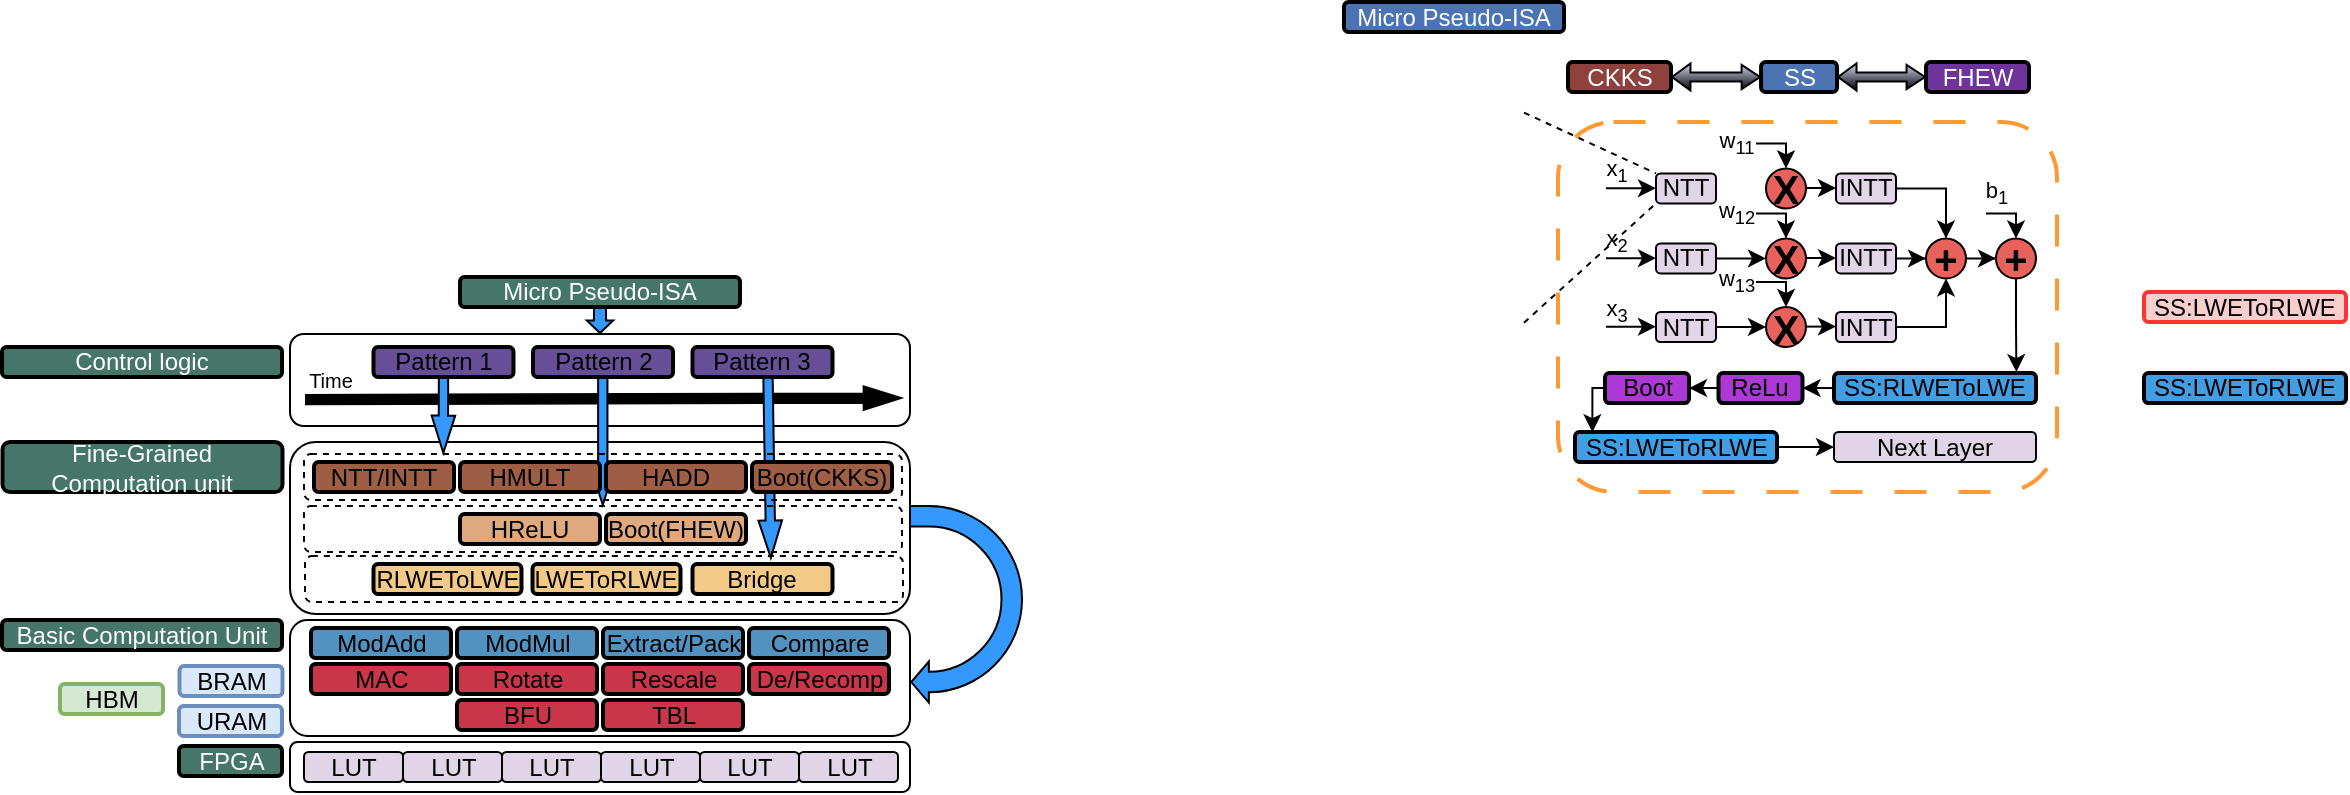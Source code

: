 <mxfile version="28.2.8">
  <diagram name="Page-1" id="e-edRmAfp7X0wRNvHGIo">
    <mxGraphModel dx="883" dy="365" grid="0" gridSize="10" guides="1" tooltips="1" connect="1" arrows="1" fold="1" page="1" pageScale="1" pageWidth="1654" pageHeight="1169" math="0" shadow="0" adaptiveColors="auto">
      <root>
        <mxCell id="0" />
        <mxCell id="1" parent="0" />
        <mxCell id="qf1BcLg8_Bt7gjTazsa1-39" value="" style="rounded=1;whiteSpace=wrap;html=1;fillColor=none;" vertex="1" parent="1">
          <mxGeometry x="300" y="340" width="310" height="86" as="geometry" />
        </mxCell>
        <mxCell id="5QmCrW0ShnwESwGAr1rM-1" value="" style="rounded=1;whiteSpace=wrap;html=1;dashed=1;dashPattern=8 8;strokeWidth=2;strokeColor=#FF9933;" parent="1" vertex="1">
          <mxGeometry x="934" y="180" width="249.5" height="185" as="geometry" />
        </mxCell>
        <mxCell id="5QmCrW0ShnwESwGAr1rM-2" value="NTT" style="rounded=1;whiteSpace=wrap;html=1;fillColor=#e0d5e7;" parent="1" vertex="1">
          <mxGeometry x="983" y="205.73" width="30" height="15" as="geometry" />
        </mxCell>
        <mxCell id="5QmCrW0ShnwESwGAr1rM-3" style="edgeStyle=orthogonalEdgeStyle;rounded=0;orthogonalLoop=1;jettySize=auto;html=1;entryX=0.5;entryY=0;entryDx=0;entryDy=0;" parent="1" source="5QmCrW0ShnwESwGAr1rM-4" target="5QmCrW0ShnwESwGAr1rM-26" edge="1">
          <mxGeometry relative="1" as="geometry" />
        </mxCell>
        <mxCell id="5QmCrW0ShnwESwGAr1rM-4" value="INTT" style="rounded=1;whiteSpace=wrap;html=1;fillColor=#e1d5e7;" parent="1" vertex="1">
          <mxGeometry x="1073" y="205.73" width="30" height="15" as="geometry" />
        </mxCell>
        <mxCell id="5QmCrW0ShnwESwGAr1rM-5" value="&lt;b style=&quot;font-size: 20px;&quot;&gt;&lt;font style=&quot;font-size: 20px;&quot;&gt;X&lt;/font&gt;&lt;/b&gt;" style="ellipse;whiteSpace=wrap;html=1;aspect=fixed;gradientColor=none;strokeWidth=1;fontSize=20;fillColor=#E8615D;" parent="1" vertex="1">
          <mxGeometry x="1038" y="203.23" width="20" height="20" as="geometry" />
        </mxCell>
        <mxCell id="5QmCrW0ShnwESwGAr1rM-6" style="edgeStyle=orthogonalEdgeStyle;rounded=0;orthogonalLoop=1;jettySize=auto;html=1;entryX=0.5;entryY=0;entryDx=0;entryDy=0;" parent="1" target="5QmCrW0ShnwESwGAr1rM-5" edge="1">
          <mxGeometry relative="1" as="geometry">
            <mxPoint x="1044" y="190.73" as="targetPoint" />
            <mxPoint x="1033" y="190.73" as="sourcePoint" />
          </mxGeometry>
        </mxCell>
        <mxCell id="5QmCrW0ShnwESwGAr1rM-7" value="w&lt;sub&gt;11&lt;/sub&gt;" style="edgeLabel;html=1;align=center;verticalAlign=middle;resizable=0;points=[];labelBackgroundColor=none;" parent="5QmCrW0ShnwESwGAr1rM-6" vertex="1" connectable="0">
          <mxGeometry x="-0.554" y="1" relative="1" as="geometry">
            <mxPoint x="-16" y="1" as="offset" />
          </mxGeometry>
        </mxCell>
        <mxCell id="5QmCrW0ShnwESwGAr1rM-8" value="" style="edgeStyle=orthogonalEdgeStyle;rounded=0;orthogonalLoop=1;jettySize=auto;html=1;entryX=0;entryY=0.5;entryDx=0;entryDy=0;" parent="1" target="5QmCrW0ShnwESwGAr1rM-4" edge="1">
          <mxGeometry relative="1" as="geometry">
            <mxPoint x="1058" y="213.03" as="sourcePoint" />
            <mxPoint x="1083" y="213.03" as="targetPoint" />
          </mxGeometry>
        </mxCell>
        <mxCell id="5QmCrW0ShnwESwGAr1rM-9" value="NTT" style="rounded=1;whiteSpace=wrap;html=1;fillColor=#e1d5e7;" parent="1" vertex="1">
          <mxGeometry x="983" y="240.73" width="30" height="15" as="geometry" />
        </mxCell>
        <mxCell id="5QmCrW0ShnwESwGAr1rM-10" value="&lt;b style=&quot;font-size: 20px;&quot;&gt;&lt;font style=&quot;font-size: 20px;&quot;&gt;X&lt;/font&gt;&lt;/b&gt;" style="ellipse;whiteSpace=wrap;html=1;aspect=fixed;gradientColor=none;strokeWidth=1;fontSize=20;fillColor=#E8615D;" parent="1" vertex="1">
          <mxGeometry x="1038" y="238.23" width="20" height="20" as="geometry" />
        </mxCell>
        <mxCell id="5QmCrW0ShnwESwGAr1rM-11" style="edgeStyle=orthogonalEdgeStyle;rounded=0;orthogonalLoop=1;jettySize=auto;html=1;entryX=0.5;entryY=0;entryDx=0;entryDy=0;" parent="1" target="5QmCrW0ShnwESwGAr1rM-10" edge="1">
          <mxGeometry relative="1" as="geometry">
            <mxPoint x="1044" y="225.73" as="targetPoint" />
            <mxPoint x="1033" y="225.73" as="sourcePoint" />
          </mxGeometry>
        </mxCell>
        <mxCell id="5QmCrW0ShnwESwGAr1rM-12" value="w&lt;sub&gt;12&lt;/sub&gt;" style="edgeLabel;html=1;align=center;verticalAlign=middle;resizable=0;points=[];labelBackgroundColor=none;" parent="5QmCrW0ShnwESwGAr1rM-11" vertex="1" connectable="0">
          <mxGeometry x="-0.554" y="1" relative="1" as="geometry">
            <mxPoint x="-16" y="1" as="offset" />
          </mxGeometry>
        </mxCell>
        <mxCell id="5QmCrW0ShnwESwGAr1rM-13" value="" style="edgeStyle=orthogonalEdgeStyle;rounded=0;orthogonalLoop=1;jettySize=auto;html=1;" parent="1" source="5QmCrW0ShnwESwGAr1rM-9" target="5QmCrW0ShnwESwGAr1rM-10" edge="1">
          <mxGeometry relative="1" as="geometry" />
        </mxCell>
        <mxCell id="5QmCrW0ShnwESwGAr1rM-14" value="" style="edgeStyle=orthogonalEdgeStyle;rounded=0;orthogonalLoop=1;jettySize=auto;html=1;entryX=0;entryY=0.5;entryDx=0;entryDy=0;" parent="1" target="5QmCrW0ShnwESwGAr1rM-22" edge="1">
          <mxGeometry relative="1" as="geometry">
            <mxPoint x="1058" y="248.03" as="sourcePoint" />
            <mxPoint x="1083" y="248.03" as="targetPoint" />
          </mxGeometry>
        </mxCell>
        <mxCell id="5QmCrW0ShnwESwGAr1rM-15" value="NTT" style="rounded=1;whiteSpace=wrap;html=1;fillColor=#e1d5e7;" parent="1" vertex="1">
          <mxGeometry x="983" y="275" width="30" height="15" as="geometry" />
        </mxCell>
        <mxCell id="5QmCrW0ShnwESwGAr1rM-16" value="&lt;b style=&quot;font-size: 20px;&quot;&gt;&lt;font style=&quot;font-size: 20px;&quot;&gt;X&lt;/font&gt;&lt;/b&gt;" style="ellipse;whiteSpace=wrap;html=1;aspect=fixed;gradientColor=none;strokeWidth=1;fontSize=20;fillColor=#E8615D;" parent="1" vertex="1">
          <mxGeometry x="1038" y="272.5" width="20" height="20" as="geometry" />
        </mxCell>
        <mxCell id="5QmCrW0ShnwESwGAr1rM-17" style="edgeStyle=orthogonalEdgeStyle;rounded=0;orthogonalLoop=1;jettySize=auto;html=1;entryX=0.5;entryY=0;entryDx=0;entryDy=0;" parent="1" edge="1">
          <mxGeometry relative="1" as="geometry">
            <mxPoint x="1048" y="272.5" as="targetPoint" />
            <mxPoint x="1033" y="260" as="sourcePoint" />
          </mxGeometry>
        </mxCell>
        <mxCell id="5QmCrW0ShnwESwGAr1rM-18" value="w&lt;sub&gt;13&lt;/sub&gt;" style="edgeLabel;html=1;align=center;verticalAlign=middle;resizable=0;points=[];labelBackgroundColor=none;" parent="5QmCrW0ShnwESwGAr1rM-17" vertex="1" connectable="0">
          <mxGeometry x="-0.554" y="1" relative="1" as="geometry">
            <mxPoint x="-16" y="1" as="offset" />
          </mxGeometry>
        </mxCell>
        <mxCell id="5QmCrW0ShnwESwGAr1rM-19" value="" style="edgeStyle=orthogonalEdgeStyle;rounded=0;orthogonalLoop=1;jettySize=auto;html=1;" parent="1" source="5QmCrW0ShnwESwGAr1rM-15" edge="1">
          <mxGeometry relative="1" as="geometry">
            <mxPoint x="1038.0" y="282.544" as="targetPoint" />
          </mxGeometry>
        </mxCell>
        <mxCell id="5QmCrW0ShnwESwGAr1rM-20" value="" style="edgeStyle=orthogonalEdgeStyle;rounded=0;orthogonalLoop=1;jettySize=auto;html=1;entryX=0;entryY=0.5;entryDx=0;entryDy=0;" parent="1" target="5QmCrW0ShnwESwGAr1rM-24" edge="1">
          <mxGeometry relative="1" as="geometry">
            <mxPoint x="1058" y="282.3" as="sourcePoint" />
            <mxPoint x="1083" y="282.3" as="targetPoint" />
          </mxGeometry>
        </mxCell>
        <mxCell id="5QmCrW0ShnwESwGAr1rM-21" style="edgeStyle=orthogonalEdgeStyle;rounded=0;orthogonalLoop=1;jettySize=auto;html=1;entryX=0;entryY=0.5;entryDx=0;entryDy=0;" parent="1" source="5QmCrW0ShnwESwGAr1rM-22" target="5QmCrW0ShnwESwGAr1rM-26" edge="1">
          <mxGeometry relative="1" as="geometry" />
        </mxCell>
        <mxCell id="5QmCrW0ShnwESwGAr1rM-22" value="INTT" style="rounded=1;whiteSpace=wrap;html=1;fillColor=#e1d5e7;" parent="1" vertex="1">
          <mxGeometry x="1073" y="240.73" width="30" height="15" as="geometry" />
        </mxCell>
        <mxCell id="5QmCrW0ShnwESwGAr1rM-23" style="edgeStyle=orthogonalEdgeStyle;rounded=0;orthogonalLoop=1;jettySize=auto;html=1;entryX=0.5;entryY=1;entryDx=0;entryDy=0;" parent="1" source="5QmCrW0ShnwESwGAr1rM-24" target="5QmCrW0ShnwESwGAr1rM-26" edge="1">
          <mxGeometry relative="1" as="geometry" />
        </mxCell>
        <mxCell id="5QmCrW0ShnwESwGAr1rM-24" value="INTT" style="rounded=1;whiteSpace=wrap;html=1;fillColor=#e1d5e7;" parent="1" vertex="1">
          <mxGeometry x="1073" y="275" width="30" height="15" as="geometry" />
        </mxCell>
        <mxCell id="5QmCrW0ShnwESwGAr1rM-25" style="edgeStyle=orthogonalEdgeStyle;rounded=0;orthogonalLoop=1;jettySize=auto;html=1;entryX=0;entryY=0.5;entryDx=0;entryDy=0;" parent="1" source="5QmCrW0ShnwESwGAr1rM-26" target="5QmCrW0ShnwESwGAr1rM-28" edge="1">
          <mxGeometry relative="1" as="geometry" />
        </mxCell>
        <mxCell id="5QmCrW0ShnwESwGAr1rM-26" value="&lt;b style=&quot;font-size: 20px;&quot;&gt;&lt;font style=&quot;font-size: 20px;&quot;&gt;+&lt;/font&gt;&lt;/b&gt;" style="ellipse;whiteSpace=wrap;html=1;aspect=fixed;gradientColor=none;strokeWidth=1;fontSize=20;fillColor=#E8615D;" parent="1" vertex="1">
          <mxGeometry x="1118" y="238.23" width="20" height="20" as="geometry" />
        </mxCell>
        <mxCell id="5QmCrW0ShnwESwGAr1rM-27" style="edgeStyle=orthogonalEdgeStyle;rounded=0;orthogonalLoop=1;jettySize=auto;html=1;entryX=0.903;entryY=-0.033;entryDx=0;entryDy=0;entryPerimeter=0;" parent="1" source="5QmCrW0ShnwESwGAr1rM-28" target="5QmCrW0ShnwESwGAr1rM-35" edge="1">
          <mxGeometry relative="1" as="geometry" />
        </mxCell>
        <mxCell id="5QmCrW0ShnwESwGAr1rM-28" value="&lt;b style=&quot;font-size: 20px;&quot;&gt;&lt;font style=&quot;font-size: 20px;&quot;&gt;+&lt;/font&gt;&lt;/b&gt;" style="ellipse;whiteSpace=wrap;html=1;aspect=fixed;gradientColor=none;strokeWidth=1;fontSize=20;fillColor=#E8615D;" parent="1" vertex="1">
          <mxGeometry x="1153" y="238.23" width="20" height="20" as="geometry" />
        </mxCell>
        <mxCell id="5QmCrW0ShnwESwGAr1rM-29" style="edgeStyle=orthogonalEdgeStyle;rounded=0;orthogonalLoop=1;jettySize=auto;html=1;entryX=0.5;entryY=0;entryDx=0;entryDy=0;" parent="1" target="5QmCrW0ShnwESwGAr1rM-28" edge="1">
          <mxGeometry relative="1" as="geometry">
            <mxPoint x="1163" y="238.73" as="targetPoint" />
            <mxPoint x="1148" y="225.73" as="sourcePoint" />
          </mxGeometry>
        </mxCell>
        <mxCell id="5QmCrW0ShnwESwGAr1rM-30" value="b&lt;sub&gt;1&lt;/sub&gt;" style="edgeLabel;html=1;align=center;verticalAlign=middle;resizable=0;points=[];labelBackgroundColor=none;" parent="5QmCrW0ShnwESwGAr1rM-29" vertex="1" connectable="0">
          <mxGeometry x="-0.554" y="1" relative="1" as="geometry">
            <mxPoint x="-1" y="-9" as="offset" />
          </mxGeometry>
        </mxCell>
        <mxCell id="5QmCrW0ShnwESwGAr1rM-31" style="edgeStyle=orthogonalEdgeStyle;rounded=0;orthogonalLoop=1;jettySize=auto;html=1;exitX=0;exitY=0.5;exitDx=0;exitDy=0;entryX=1;entryY=0.5;entryDx=0;entryDy=0;" parent="1" source="5QmCrW0ShnwESwGAr1rM-32" target="5QmCrW0ShnwESwGAr1rM-33" edge="1">
          <mxGeometry relative="1" as="geometry" />
        </mxCell>
        <mxCell id="5QmCrW0ShnwESwGAr1rM-32" value="ReLu" style="rounded=1;whiteSpace=wrap;html=1;strokeWidth=2;fillColor=#AC38D6;" parent="1" vertex="1">
          <mxGeometry x="1014.25" y="305.52" width="42" height="15" as="geometry" />
        </mxCell>
        <mxCell id="5QmCrW0ShnwESwGAr1rM-33" value="Boot" style="rounded=1;whiteSpace=wrap;html=1;strokeWidth=2;fillColor=#AC38D6;" parent="1" vertex="1">
          <mxGeometry x="957.5" y="305.52" width="42" height="15" as="geometry" />
        </mxCell>
        <mxCell id="5QmCrW0ShnwESwGAr1rM-34" style="edgeStyle=orthogonalEdgeStyle;rounded=0;orthogonalLoop=1;jettySize=auto;html=1;exitX=0;exitY=0.5;exitDx=0;exitDy=0;entryX=1;entryY=0.5;entryDx=0;entryDy=0;" parent="1" source="5QmCrW0ShnwESwGAr1rM-35" target="5QmCrW0ShnwESwGAr1rM-32" edge="1">
          <mxGeometry relative="1" as="geometry" />
        </mxCell>
        <mxCell id="5QmCrW0ShnwESwGAr1rM-35" value="SS:RLWEToLWE" style="rounded=1;whiteSpace=wrap;html=1;fillColor=#429DE3;strokeWidth=2;" parent="1" vertex="1">
          <mxGeometry x="1072" y="305.52" width="101" height="15" as="geometry" />
        </mxCell>
        <mxCell id="5QmCrW0ShnwESwGAr1rM-36" style="edgeStyle=orthogonalEdgeStyle;rounded=0;orthogonalLoop=1;jettySize=auto;html=1;entryX=0;entryY=0.5;entryDx=0;entryDy=0;" parent="1" source="5QmCrW0ShnwESwGAr1rM-37" target="5QmCrW0ShnwESwGAr1rM-45" edge="1">
          <mxGeometry relative="1" as="geometry" />
        </mxCell>
        <mxCell id="5QmCrW0ShnwESwGAr1rM-37" value="SS:LWEToRLWE" style="rounded=1;whiteSpace=wrap;html=1;fillColor=#429DE3;strokeWidth=2;" parent="1" vertex="1">
          <mxGeometry x="942.5" y="335" width="101" height="15" as="geometry" />
        </mxCell>
        <mxCell id="5QmCrW0ShnwESwGAr1rM-38" style="edgeStyle=orthogonalEdgeStyle;rounded=0;orthogonalLoop=1;jettySize=auto;html=1;exitX=0;exitY=0.5;exitDx=0;exitDy=0;entryX=0.086;entryY=0.006;entryDx=0;entryDy=0;entryPerimeter=0;" parent="1" source="5QmCrW0ShnwESwGAr1rM-33" target="5QmCrW0ShnwESwGAr1rM-37" edge="1">
          <mxGeometry relative="1" as="geometry" />
        </mxCell>
        <mxCell id="5QmCrW0ShnwESwGAr1rM-39" value="" style="edgeStyle=orthogonalEdgeStyle;rounded=0;orthogonalLoop=1;jettySize=auto;html=1;" parent="1" edge="1">
          <mxGeometry relative="1" as="geometry">
            <mxPoint x="958" y="213.07" as="sourcePoint" />
            <mxPoint x="983" y="213.07" as="targetPoint" />
          </mxGeometry>
        </mxCell>
        <mxCell id="5QmCrW0ShnwESwGAr1rM-40" value="x&lt;sub&gt;1&lt;/sub&gt;" style="edgeLabel;html=1;align=center;verticalAlign=middle;resizable=0;points=[];labelBackgroundColor=none;" parent="5QmCrW0ShnwESwGAr1rM-39" vertex="1" connectable="0">
          <mxGeometry x="-0.636" relative="1" as="geometry">
            <mxPoint y="-8" as="offset" />
          </mxGeometry>
        </mxCell>
        <mxCell id="5QmCrW0ShnwESwGAr1rM-41" value="" style="edgeStyle=orthogonalEdgeStyle;rounded=0;orthogonalLoop=1;jettySize=auto;html=1;" parent="1" edge="1">
          <mxGeometry relative="1" as="geometry">
            <mxPoint x="958" y="248.07" as="sourcePoint" />
            <mxPoint x="983" y="248.07" as="targetPoint" />
          </mxGeometry>
        </mxCell>
        <mxCell id="5QmCrW0ShnwESwGAr1rM-42" value="x&lt;sub&gt;2&lt;/sub&gt;" style="edgeLabel;html=1;align=center;verticalAlign=middle;resizable=0;points=[];labelBackgroundColor=none;" parent="5QmCrW0ShnwESwGAr1rM-41" vertex="1" connectable="0">
          <mxGeometry x="-0.636" relative="1" as="geometry">
            <mxPoint y="-8" as="offset" />
          </mxGeometry>
        </mxCell>
        <mxCell id="5QmCrW0ShnwESwGAr1rM-43" value="" style="edgeStyle=orthogonalEdgeStyle;rounded=0;orthogonalLoop=1;jettySize=auto;html=1;" parent="1" edge="1">
          <mxGeometry relative="1" as="geometry">
            <mxPoint x="958" y="282.34" as="sourcePoint" />
            <mxPoint x="983" y="282.34" as="targetPoint" />
          </mxGeometry>
        </mxCell>
        <mxCell id="5QmCrW0ShnwESwGAr1rM-44" value="x&lt;sub&gt;3&lt;/sub&gt;" style="edgeLabel;html=1;align=center;verticalAlign=middle;resizable=0;points=[];labelBackgroundColor=none;" parent="5QmCrW0ShnwESwGAr1rM-43" vertex="1" connectable="0">
          <mxGeometry x="-0.636" relative="1" as="geometry">
            <mxPoint y="-8" as="offset" />
          </mxGeometry>
        </mxCell>
        <mxCell id="5QmCrW0ShnwESwGAr1rM-45" value="Next Layer" style="rounded=1;whiteSpace=wrap;html=1;fillColor=#e0d5e7;" parent="1" vertex="1">
          <mxGeometry x="1072" y="335" width="101" height="15" as="geometry" />
        </mxCell>
        <mxCell id="5QmCrW0ShnwESwGAr1rM-46" value="CKKS" style="rounded=1;whiteSpace=wrap;html=1;strokeColor=default;fillColor=#8e413d;fontStyle=0;strokeWidth=2;fontColor=#FFFFFF;" parent="1" vertex="1">
          <mxGeometry x="939" y="150" width="51.5" height="15" as="geometry" />
        </mxCell>
        <mxCell id="5QmCrW0ShnwESwGAr1rM-47" value="SS" style="rounded=1;whiteSpace=wrap;html=1;fontStyle=0;strokeWidth=2;strokeColor=default;fillColor=#4c73b2;fontColor=#FFFFFF;" parent="1" vertex="1">
          <mxGeometry x="1035.53" y="150" width="38" height="15" as="geometry" />
        </mxCell>
        <mxCell id="5QmCrW0ShnwESwGAr1rM-48" value="FHEW" style="rounded=1;whiteSpace=wrap;html=1;fontStyle=0;strokeWidth=2;strokeColor=default;fillColor=#6e349c;fontColor=#FFFFFF;" parent="1" vertex="1">
          <mxGeometry x="1118" y="150" width="51.5" height="15" as="geometry" />
        </mxCell>
        <mxCell id="5QmCrW0ShnwESwGAr1rM-49" value="" style="shape=flexArrow;endArrow=classic;startArrow=classic;html=1;rounded=0;width=4.615;startSize=2.742;startWidth=7.988;endWidth=6.553;endSize=2.742;exitX=1;exitY=0.5;exitDx=0;exitDy=0;entryX=0;entryY=0.5;entryDx=0;entryDy=0;fontColor=#FFFFFF;fillColor=#d5daf3;gradientColor=default;" parent="1" source="5QmCrW0ShnwESwGAr1rM-46" target="5QmCrW0ShnwESwGAr1rM-47" edge="1">
          <mxGeometry width="100" height="100" relative="1" as="geometry">
            <mxPoint x="945.5" y="195" as="sourcePoint" />
            <mxPoint x="1163.5" y="195" as="targetPoint" />
          </mxGeometry>
        </mxCell>
        <mxCell id="5QmCrW0ShnwESwGAr1rM-50" value="" style="shape=flexArrow;endArrow=classic;startArrow=classic;html=1;rounded=0;width=4.615;startSize=2.742;startWidth=7.988;endWidth=6.553;endSize=2.742;exitX=1;exitY=0.5;exitDx=0;exitDy=0;entryX=0;entryY=0.5;entryDx=0;entryDy=0;fontColor=#FFFFFF;fillColor=#d5daf3;gradientColor=default;" parent="1" source="5QmCrW0ShnwESwGAr1rM-47" target="5QmCrW0ShnwESwGAr1rM-48" edge="1">
          <mxGeometry width="100" height="100" relative="1" as="geometry">
            <mxPoint x="1086.05" y="145" as="sourcePoint" />
            <mxPoint x="1131.05" y="145" as="targetPoint" />
          </mxGeometry>
        </mxCell>
        <mxCell id="5QmCrW0ShnwESwGAr1rM-51" value="" style="endArrow=none;dashed=1;html=1;rounded=0;entryX=0;entryY=0;entryDx=0;entryDy=0;exitX=1;exitY=0;exitDx=0;exitDy=0;strokeWidth=1;" parent="1" target="5QmCrW0ShnwESwGAr1rM-2" edge="1">
          <mxGeometry width="50" height="50" relative="1" as="geometry">
            <mxPoint x="917" y="175.34" as="sourcePoint" />
            <mxPoint x="985" y="203.23" as="targetPoint" />
          </mxGeometry>
        </mxCell>
        <mxCell id="5QmCrW0ShnwESwGAr1rM-52" value="" style="endArrow=none;dashed=1;html=1;rounded=0;entryX=0;entryY=1;entryDx=0;entryDy=0;exitX=1;exitY=1;exitDx=0;exitDy=0;strokeWidth=1;" parent="1" target="5QmCrW0ShnwESwGAr1rM-2" edge="1">
          <mxGeometry width="50" height="50" relative="1" as="geometry">
            <mxPoint x="917" y="280.34" as="sourcePoint" />
            <mxPoint x="988" y="269.48" as="targetPoint" />
          </mxGeometry>
        </mxCell>
        <mxCell id="5QmCrW0ShnwESwGAr1rM-53" value="SS:LWEToRLWE" style="rounded=1;whiteSpace=wrap;html=1;fillColor=#429DE3;strokeWidth=2;" parent="1" vertex="1">
          <mxGeometry x="1227" y="305.52" width="101" height="15" as="geometry" />
        </mxCell>
        <mxCell id="5QmCrW0ShnwESwGAr1rM-54" value="LUT" style="rounded=1;whiteSpace=wrap;html=1;fillColor=#e0d5e7;" parent="1" vertex="1">
          <mxGeometry x="307" y="495" width="49.5" height="15" as="geometry" />
        </mxCell>
        <mxCell id="5QmCrW0ShnwESwGAr1rM-55" value="FPGA" style="rounded=1;whiteSpace=wrap;html=1;fontStyle=0;strokeWidth=2;strokeColor=default;fillColor=#46766A;fontColor=#FFFFFF;" parent="1" vertex="1">
          <mxGeometry x="244.5" y="492" width="51.5" height="15" as="geometry" />
        </mxCell>
        <mxCell id="5QmCrW0ShnwESwGAr1rM-56" value="Basic Computation Unit" style="rounded=1;whiteSpace=wrap;html=1;fontStyle=0;strokeWidth=2;strokeColor=default;fillColor=#46766A;fontColor=#FFFFFF;" parent="1" vertex="1">
          <mxGeometry x="156" y="429" width="140" height="15" as="geometry" />
        </mxCell>
        <mxCell id="5QmCrW0ShnwESwGAr1rM-57" value="Fine-Grained Computation unit" style="rounded=1;whiteSpace=wrap;html=1;fontStyle=0;strokeWidth=2;strokeColor=default;fillColor=#46766A;fontColor=#FFFFFF;" parent="1" vertex="1">
          <mxGeometry x="156.25" y="340" width="140" height="25" as="geometry" />
        </mxCell>
        <mxCell id="5QmCrW0ShnwESwGAr1rM-58" value="Control logic" style="rounded=1;whiteSpace=wrap;html=1;fontStyle=0;strokeWidth=2;strokeColor=default;fillColor=#46766A;fontColor=#FFFFFF;" parent="1" vertex="1">
          <mxGeometry x="156" y="292.5" width="140" height="15" as="geometry" />
        </mxCell>
        <mxCell id="5QmCrW0ShnwESwGAr1rM-59" value="Micro Pseudo-ISA" style="rounded=1;whiteSpace=wrap;html=1;fontStyle=0;strokeWidth=2;strokeColor=default;fillColor=#4c73b2;fontColor=#FFFFFF;" parent="1" vertex="1">
          <mxGeometry x="827" y="120" width="110" height="15" as="geometry" />
        </mxCell>
        <mxCell id="5QmCrW0ShnwESwGAr1rM-60" value="HBM&lt;span style=&quot;color: rgba(0, 0, 0, 0); font-family: monospace; font-size: 0px; text-align: start; text-wrap-mode: nowrap;&quot;&gt;%3CmxGraphModel%3E%3Croot%3E%3CmxCell%20id%3D%220%22%2F%3E%3CmxCell%20id%3D%221%22%20parent%3D%220%22%2F%3E%3CmxCell%20id%3D%222%22%20value%3D%22CKKS%22%20style%3D%22rounded%3D1%3BwhiteSpace%3Dwrap%3Bhtml%3D1%3BstrokeColor%3Ddefault%3BfillColor%3D%238e413d%3BfontStyle%3D0%3BstrokeWidth%3D2%3BfontColor%3D%23FFFFFF%3B%22%20vertex%3D%221%22%20parent%3D%221%22%3E%3CmxGeometry%20x%3D%22332%22%20y%3D%22200%22%20width%3D%2251.5%22%20height%3D%2215%22%20as%3D%22geometry%22%2F%3E%3C%2FmxCell%3E%3C%2Froot%3E%3C%2FmxGraphModel%3E&lt;/span&gt;" style="rounded=1;whiteSpace=wrap;html=1;strokeColor=#82b366;fillColor=#d5e8d4;fontStyle=0;strokeWidth=2;" parent="1" vertex="1">
          <mxGeometry x="185" y="461" width="51.5" height="15" as="geometry" />
        </mxCell>
        <mxCell id="5QmCrW0ShnwESwGAr1rM-61" value="BRAM" style="rounded=1;whiteSpace=wrap;html=1;strokeColor=#6c8ebf;fillColor=#dae8fc;fontStyle=0;strokeWidth=2;" parent="1" vertex="1">
          <mxGeometry x="244.75" y="452" width="51.5" height="15" as="geometry" />
        </mxCell>
        <mxCell id="5QmCrW0ShnwESwGAr1rM-62" value="URAM" style="rounded=1;whiteSpace=wrap;html=1;strokeColor=#6c8ebf;fillColor=#dae8fc;fontStyle=0;strokeWidth=2;" parent="1" vertex="1">
          <mxGeometry x="244.5" y="472" width="51.5" height="15" as="geometry" />
        </mxCell>
        <mxCell id="5QmCrW0ShnwESwGAr1rM-63" value="SS:LWEToRLWE" style="rounded=1;whiteSpace=wrap;html=1;fillColor=#f8cecc;strokeWidth=2;strokeColor=#FF3333;" parent="1" vertex="1">
          <mxGeometry x="1227" y="265" width="101" height="15" as="geometry" />
        </mxCell>
        <mxCell id="qf1BcLg8_Bt7gjTazsa1-1" value="" style="rounded=1;whiteSpace=wrap;html=1;fillColor=none;" vertex="1" parent="1">
          <mxGeometry x="300" y="490" width="310" height="25" as="geometry" />
        </mxCell>
        <mxCell id="qf1BcLg8_Bt7gjTazsa1-3" value="LUT" style="rounded=1;whiteSpace=wrap;html=1;fillColor=#e0d5e7;" vertex="1" parent="1">
          <mxGeometry x="356.5" y="495" width="49.5" height="15" as="geometry" />
        </mxCell>
        <mxCell id="qf1BcLg8_Bt7gjTazsa1-4" value="LUT" style="rounded=1;whiteSpace=wrap;html=1;fillColor=#e0d5e7;" vertex="1" parent="1">
          <mxGeometry x="406" y="495" width="49.5" height="15" as="geometry" />
        </mxCell>
        <mxCell id="qf1BcLg8_Bt7gjTazsa1-5" value="LUT" style="rounded=1;whiteSpace=wrap;html=1;fillColor=#e0d5e7;" vertex="1" parent="1">
          <mxGeometry x="455.5" y="495" width="49.5" height="15" as="geometry" />
        </mxCell>
        <mxCell id="qf1BcLg8_Bt7gjTazsa1-6" value="LUT" style="rounded=1;whiteSpace=wrap;html=1;fillColor=#e0d5e7;" vertex="1" parent="1">
          <mxGeometry x="505" y="495" width="49.5" height="15" as="geometry" />
        </mxCell>
        <mxCell id="qf1BcLg8_Bt7gjTazsa1-7" value="LUT" style="rounded=1;whiteSpace=wrap;html=1;fillColor=#e0d5e7;" vertex="1" parent="1">
          <mxGeometry x="554.5" y="495" width="49.5" height="15" as="geometry" />
        </mxCell>
        <mxCell id="qf1BcLg8_Bt7gjTazsa1-8" value="" style="rounded=1;whiteSpace=wrap;html=1;fillColor=none;" vertex="1" parent="1">
          <mxGeometry x="300" y="429" width="310" height="58" as="geometry" />
        </mxCell>
        <mxCell id="qf1BcLg8_Bt7gjTazsa1-10" value="ModAdd" style="rounded=1;whiteSpace=wrap;html=1;fillColor=#5292C0;strokeWidth=2;glass=0;shadow=0;" vertex="1" parent="1">
          <mxGeometry x="310.5" y="433" width="70" height="15" as="geometry" />
        </mxCell>
        <mxCell id="qf1BcLg8_Bt7gjTazsa1-11" value="ModMul" style="rounded=1;whiteSpace=wrap;html=1;fillColor=#5292C0;strokeWidth=2;glass=0;shadow=0;" vertex="1" parent="1">
          <mxGeometry x="383.5" y="433" width="70" height="15" as="geometry" />
        </mxCell>
        <mxCell id="qf1BcLg8_Bt7gjTazsa1-12" value="BFU" style="rounded=1;whiteSpace=wrap;html=1;fillColor=#C93649;strokeWidth=2;glass=0;shadow=0;" vertex="1" parent="1">
          <mxGeometry x="383.5" y="469" width="70" height="15" as="geometry" />
        </mxCell>
        <mxCell id="qf1BcLg8_Bt7gjTazsa1-13" value="De/Recomp" style="rounded=1;whiteSpace=wrap;html=1;fillColor=#C93649;strokeWidth=2;glass=0;shadow=0;" vertex="1" parent="1">
          <mxGeometry x="529.5" y="451" width="70" height="15" as="geometry" />
        </mxCell>
        <mxCell id="qf1BcLg8_Bt7gjTazsa1-14" value="MAC" style="rounded=1;whiteSpace=wrap;html=1;fillColor=#C93649;strokeWidth=2;glass=0;shadow=0;" vertex="1" parent="1">
          <mxGeometry x="310.5" y="451" width="70" height="15" as="geometry" />
        </mxCell>
        <mxCell id="qf1BcLg8_Bt7gjTazsa1-15" value="Rotate" style="rounded=1;whiteSpace=wrap;html=1;fillColor=#C93649;strokeWidth=2;glass=0;shadow=0;" vertex="1" parent="1">
          <mxGeometry x="383.5" y="451" width="70" height="15" as="geometry" />
        </mxCell>
        <mxCell id="qf1BcLg8_Bt7gjTazsa1-17" value="Rescale" style="rounded=1;whiteSpace=wrap;html=1;fillColor=#C93649;strokeWidth=2;glass=0;shadow=0;" vertex="1" parent="1">
          <mxGeometry x="456.5" y="451" width="70" height="15" as="geometry" />
        </mxCell>
        <mxCell id="qf1BcLg8_Bt7gjTazsa1-18" value="Compare" style="rounded=1;whiteSpace=wrap;html=1;fillColor=#5292C0;strokeWidth=2;glass=0;shadow=0;" vertex="1" parent="1">
          <mxGeometry x="529.5" y="433" width="70" height="15" as="geometry" />
        </mxCell>
        <mxCell id="qf1BcLg8_Bt7gjTazsa1-19" value="Extract/Pack" style="rounded=1;whiteSpace=wrap;html=1;fillColor=#5292C0;strokeWidth=2;" vertex="1" parent="1">
          <mxGeometry x="456.5" y="433" width="70" height="15" as="geometry" />
        </mxCell>
        <mxCell id="qf1BcLg8_Bt7gjTazsa1-20" value="TBL" style="rounded=1;whiteSpace=wrap;html=1;fillColor=#C93649;strokeWidth=2;" vertex="1" parent="1">
          <mxGeometry x="456.5" y="469" width="70" height="15" as="geometry" />
        </mxCell>
        <mxCell id="qf1BcLg8_Bt7gjTazsa1-25" value="NTT/INTT" style="rounded=1;whiteSpace=wrap;html=1;fillColor=#9E5E45;strokeWidth=2;glass=0;shadow=0;" vertex="1" parent="1">
          <mxGeometry x="312" y="350" width="70" height="15" as="geometry" />
        </mxCell>
        <mxCell id="qf1BcLg8_Bt7gjTazsa1-27" value="Bridge" style="rounded=1;whiteSpace=wrap;html=1;fillColor=#F2C987;strokeWidth=2;glass=0;shadow=0;" vertex="1" parent="1">
          <mxGeometry x="501.25" y="401" width="70" height="15" as="geometry" />
        </mxCell>
        <mxCell id="qf1BcLg8_Bt7gjTazsa1-28" value="LWEToRLWE" style="rounded=1;whiteSpace=wrap;html=1;fillColor=#F2C987;strokeWidth=2;glass=0;shadow=0;" vertex="1" parent="1">
          <mxGeometry x="421.25" y="401" width="74" height="15" as="geometry" />
        </mxCell>
        <mxCell id="qf1BcLg8_Bt7gjTazsa1-29" value="HReLU" style="rounded=1;whiteSpace=wrap;html=1;fillColor=#DEA97F;strokeWidth=2;glass=0;shadow=0;" vertex="1" parent="1">
          <mxGeometry x="385" y="376" width="70" height="15" as="geometry" />
        </mxCell>
        <mxCell id="qf1BcLg8_Bt7gjTazsa1-30" value="Boot(FHEW)" style="rounded=1;whiteSpace=wrap;html=1;fillColor=#DEA97F;strokeWidth=2;glass=0;shadow=0;" vertex="1" parent="1">
          <mxGeometry x="458" y="376" width="70" height="15" as="geometry" />
        </mxCell>
        <mxCell id="qf1BcLg8_Bt7gjTazsa1-31" value="RLWEToLWE" style="rounded=1;whiteSpace=wrap;html=1;fillColor=#F2C987;strokeWidth=2;glass=0;shadow=0;" vertex="1" parent="1">
          <mxGeometry x="341.75" y="401" width="74" height="15" as="geometry" />
        </mxCell>
        <mxCell id="qf1BcLg8_Bt7gjTazsa1-38" value="" style="rounded=1;whiteSpace=wrap;html=1;fillColor=none;dashed=1;" vertex="1" parent="1">
          <mxGeometry x="307.5" y="397" width="299" height="23" as="geometry" />
        </mxCell>
        <mxCell id="qf1BcLg8_Bt7gjTazsa1-40" value="" style="rounded=1;whiteSpace=wrap;html=1;fillColor=none;" vertex="1" parent="1">
          <mxGeometry x="300" y="286" width="310" height="46" as="geometry" />
        </mxCell>
        <mxCell id="qf1BcLg8_Bt7gjTazsa1-41" value="" style="shape=flexArrow;endArrow=classic;html=1;rounded=0;width=4.667;endSize=5.887;endWidth=6.111;fillColor=#000000;" edge="1" parent="1">
          <mxGeometry width="50" height="50" relative="1" as="geometry">
            <mxPoint x="307.5" y="318.78" as="sourcePoint" />
            <mxPoint x="606" y="318" as="targetPoint" />
          </mxGeometry>
        </mxCell>
        <mxCell id="qf1BcLg8_Bt7gjTazsa1-43" value="Pattern 1" style="rounded=1;whiteSpace=wrap;html=1;fillColor=#664F97;strokeWidth=2;glass=0;shadow=0;" vertex="1" parent="1">
          <mxGeometry x="341.75" y="292.5" width="70" height="15" as="geometry" />
        </mxCell>
        <mxCell id="qf1BcLg8_Bt7gjTazsa1-44" value="Pattern 2" style="rounded=1;whiteSpace=wrap;html=1;fillColor=#664F97;strokeWidth=2;glass=0;shadow=0;" vertex="1" parent="1">
          <mxGeometry x="421.5" y="292.5" width="70" height="15" as="geometry" />
        </mxCell>
        <mxCell id="qf1BcLg8_Bt7gjTazsa1-45" value="Pattern 3" style="rounded=1;whiteSpace=wrap;html=1;fillColor=#664F97;strokeWidth=2;" vertex="1" parent="1">
          <mxGeometry x="501.25" y="292.5" width="70" height="15" as="geometry" />
        </mxCell>
        <mxCell id="qf1BcLg8_Bt7gjTazsa1-46" value="" style="shape=flexArrow;endArrow=classic;html=1;rounded=0;width=4.667;endSize=5.887;endWidth=6.111;fillColor=#3399FF;entryX=0.233;entryY=-0.001;entryDx=0;entryDy=0;exitX=0.5;exitY=1;exitDx=0;exitDy=0;entryPerimeter=0;" edge="1" parent="1" source="qf1BcLg8_Bt7gjTazsa1-43" target="qf1BcLg8_Bt7gjTazsa1-23">
          <mxGeometry width="50" height="50" relative="1" as="geometry">
            <mxPoint x="384" y="307.5" as="sourcePoint" />
            <mxPoint x="383.5" y="342.95" as="targetPoint" />
          </mxGeometry>
        </mxCell>
        <mxCell id="qf1BcLg8_Bt7gjTazsa1-47" value="" style="shape=flexArrow;endArrow=classic;html=1;rounded=0;width=4.667;endSize=5.887;endWidth=6.111;fillColor=#3399FF;entryX=0.5;entryY=0;entryDx=0;entryDy=0;exitX=0.5;exitY=1;exitDx=0;exitDy=0;" edge="1" parent="1">
          <mxGeometry width="50" height="50" relative="1" as="geometry">
            <mxPoint x="456.39" y="307.5" as="sourcePoint" />
            <mxPoint x="456.39" y="372" as="targetPoint" />
          </mxGeometry>
        </mxCell>
        <mxCell id="qf1BcLg8_Bt7gjTazsa1-49" value="" style="shape=flexArrow;endArrow=classic;html=1;rounded=0;width=4.667;endSize=5.887;endWidth=6.111;fillColor=#3399FF;exitX=0.5;exitY=1;exitDx=0;exitDy=0;entryX=0.779;entryY=0.061;entryDx=0;entryDy=0;entryPerimeter=0;" edge="1" parent="1" target="qf1BcLg8_Bt7gjTazsa1-38">
          <mxGeometry width="50" height="50" relative="1" as="geometry">
            <mxPoint x="539" y="307.5" as="sourcePoint" />
            <mxPoint x="539" y="371.5" as="targetPoint" />
          </mxGeometry>
        </mxCell>
        <mxCell id="qf1BcLg8_Bt7gjTazsa1-26" value="HMULT" style="rounded=1;whiteSpace=wrap;html=1;fillColor=#9E5E45;strokeWidth=2;glass=0;shadow=0;" vertex="1" parent="1">
          <mxGeometry x="385" y="350" width="70" height="15" as="geometry" />
        </mxCell>
        <mxCell id="qf1BcLg8_Bt7gjTazsa1-32" value="Boot(CKKS)" style="rounded=1;whiteSpace=wrap;html=1;fillColor=#9E5E45;strokeWidth=2;glass=0;shadow=0;" vertex="1" parent="1">
          <mxGeometry x="531" y="350" width="70" height="15" as="geometry" />
        </mxCell>
        <mxCell id="qf1BcLg8_Bt7gjTazsa1-33" value="HADD" style="rounded=1;whiteSpace=wrap;html=1;fillColor=#9E5E45;strokeWidth=2;" vertex="1" parent="1">
          <mxGeometry x="458" y="350" width="70" height="15" as="geometry" />
        </mxCell>
        <mxCell id="qf1BcLg8_Bt7gjTazsa1-23" value="" style="rounded=1;whiteSpace=wrap;html=1;fillColor=none;dashed=1;" vertex="1" parent="1">
          <mxGeometry x="307" y="346" width="299" height="23" as="geometry" />
        </mxCell>
        <mxCell id="qf1BcLg8_Bt7gjTazsa1-37" value="" style="rounded=1;whiteSpace=wrap;html=1;fillColor=none;dashed=1;" vertex="1" parent="1">
          <mxGeometry x="307" y="372" width="299" height="23" as="geometry" />
        </mxCell>
        <mxCell id="qf1BcLg8_Bt7gjTazsa1-51" value="Time" style="text;html=1;whiteSpace=wrap;strokeColor=none;fillColor=none;align=center;verticalAlign=middle;rounded=0;strokeWidth=1;fontSize=10;" vertex="1" parent="1">
          <mxGeometry x="304" y="301" width="33" height="16" as="geometry" />
        </mxCell>
        <mxCell id="qf1BcLg8_Bt7gjTazsa1-53" value="Micro Pseudo-ISA" style="rounded=1;whiteSpace=wrap;html=1;fontStyle=0;strokeWidth=2;strokeColor=default;fillColor=#46766A;fontColor=#FFFFFF;" vertex="1" parent="1">
          <mxGeometry x="385" y="257.5" width="140" height="15" as="geometry" />
        </mxCell>
        <mxCell id="qf1BcLg8_Bt7gjTazsa1-54" value="" style="shape=flexArrow;endArrow=classic;html=1;rounded=0;width=6.027;endSize=1.759;endWidth=6.111;fillColor=#3399FF;entryX=0.5;entryY=0;entryDx=0;entryDy=0;exitX=0.5;exitY=1;exitDx=0;exitDy=0;" edge="1" parent="1" source="qf1BcLg8_Bt7gjTazsa1-53" target="qf1BcLg8_Bt7gjTazsa1-40">
          <mxGeometry width="50" height="50" relative="1" as="geometry">
            <mxPoint x="498" y="210" as="sourcePoint" />
            <mxPoint x="498" y="248" as="targetPoint" />
          </mxGeometry>
        </mxCell>
        <mxCell id="qf1BcLg8_Bt7gjTazsa1-55" value="" style="html=1;shadow=0;dashed=0;align=center;verticalAlign=middle;shape=mxgraph.arrows2.uTurnArrow;dy=5.13;arrowHead=20.49;dx2=8.8;rotation=-180;fillColor=#3399FF;" vertex="1" parent="1">
          <mxGeometry x="610" y="372" width="56" height="98.27" as="geometry" />
        </mxCell>
      </root>
    </mxGraphModel>
  </diagram>
</mxfile>
